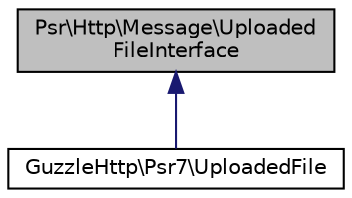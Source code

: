 digraph "Psr\Http\Message\UploadedFileInterface"
{
  edge [fontname="Helvetica",fontsize="10",labelfontname="Helvetica",labelfontsize="10"];
  node [fontname="Helvetica",fontsize="10",shape=record];
  Node0 [label="Psr\\Http\\Message\\Uploaded\lFileInterface",height=0.2,width=0.4,color="black", fillcolor="grey75", style="filled", fontcolor="black"];
  Node0 -> Node1 [dir="back",color="midnightblue",fontsize="10",style="solid",fontname="Helvetica"];
  Node1 [label="GuzzleHttp\\Psr7\\UploadedFile",height=0.2,width=0.4,color="black", fillcolor="white", style="filled",URL="$classGuzzleHttp_1_1Psr7_1_1UploadedFile.html"];
}
